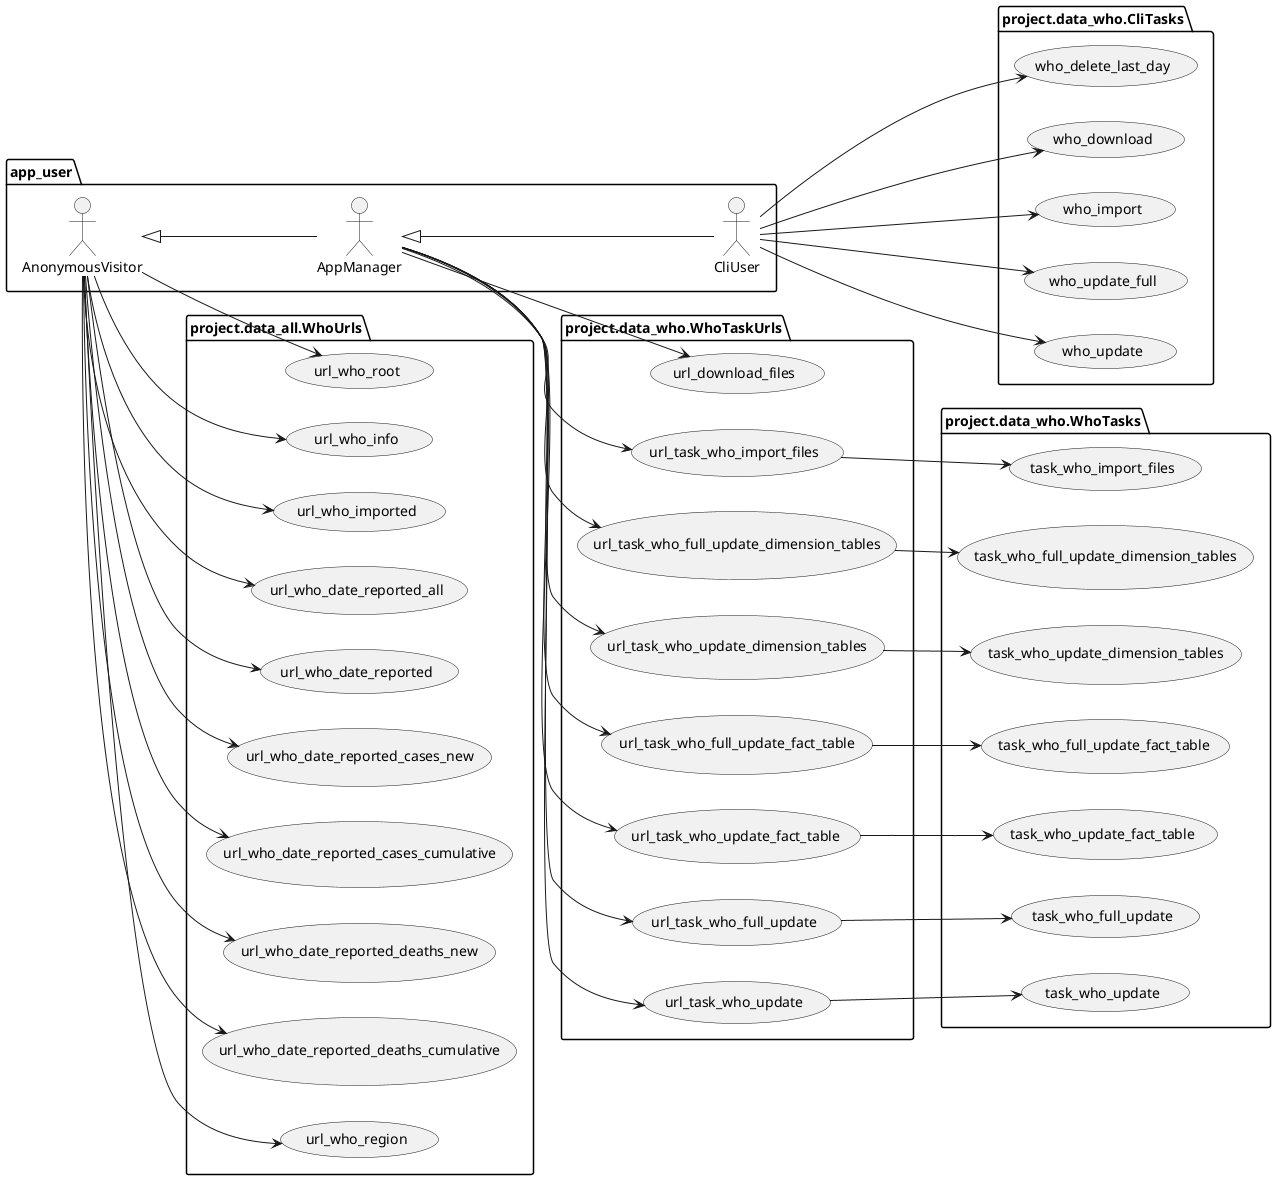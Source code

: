 @startuml
left to right direction

package app_user {
	actor AnonymousVisitor as av
	actor AppManager as am
	actor CliUser as cu

	av <|-- am
	am <|-- cu
}

package project.data_who.WhoTaskUrls {

	usecase url_download_files as UC10
	usecase url_task_who_import_files as UC11
	usecase url_task_who_full_update_dimension_tables as UC12
	usecase url_task_who_update_dimension_tables as UC13
	usecase url_task_who_full_update_fact_table as UC14
	usecase url_task_who_update_fact_table as UC15
	usecase url_task_who_full_update as UC16
	usecase url_task_who_update as UC17

	am --> UC10
    am --> UC11
    am --> UC12
    am --> UC13
    am --> UC14
    am --> UC15
    am --> UC16
    am --> UC17
}

package project.data_who.WhoTasks {

	usecase task_who_import_files as UC21
	usecase task_who_full_update_dimension_tables as UC22
	usecase task_who_update_dimension_tables as UC23
	usecase task_who_full_update_fact_table as UC24
	usecase task_who_update_fact_table as UC25
	usecase task_who_full_update as UC26
	usecase task_who_update as UC27

    UC11 --> UC21
    UC12 --> UC22
    UC13 --> UC23
    UC14 --> UC24
    UC15 --> UC25
    UC16 --> UC26
    UC17 --> UC27
}

package project.data_who.CliTasks {

    usecase who_delete_last_day as UC120
    usecase who_download as UC121
	usecase who_import as UC122
	usecase who_update_full as UC123
	usecase who_update as UC124

    cu --> UC120
    cu --> UC121
    cu --> UC122
    cu --> UC123
    cu --> UC124
}

package project.data_all.WhoUrls {
	usecase url_who_root as UC30
	usecase url_who_info as UC31
	usecase url_who_imported as UC40
	usecase url_who_date_reported_all as UC41
	usecase url_who_date_reported as UC42
	usecase url_who_date_reported_cases_new as UC43
	usecase url_who_date_reported_cases_cumulative as UC44
	usecase url_who_date_reported_deaths_new as UC45
	usecase url_who_date_reported_deaths_cumulative as UC46
    usecase url_who_region_all as UC80
    usecase url_who_region as UC80
    usecase url_who_country_all as UC80
    usecase url_who_country as UC80
    usecase url_who_country_cases_new as UC80
    usecase url_who_country_cases_cumulative as UC80
    usecase url_who_country_deaths_new as UC80
    usecase url_who_country_deaths_cumulative as UC80
    usecase url_who_germany as UC80
    usecase url_who_delete_last_day as UC80
    usecase url_who_region as UC80

    av --> UC30
    av --> UC31
    av --> UC40
    av --> UC41
    av --> UC42
    av --> UC43
    av --> UC44
    av --> UC45
    av --> UC46
    av --> UC80
}

@enduml
